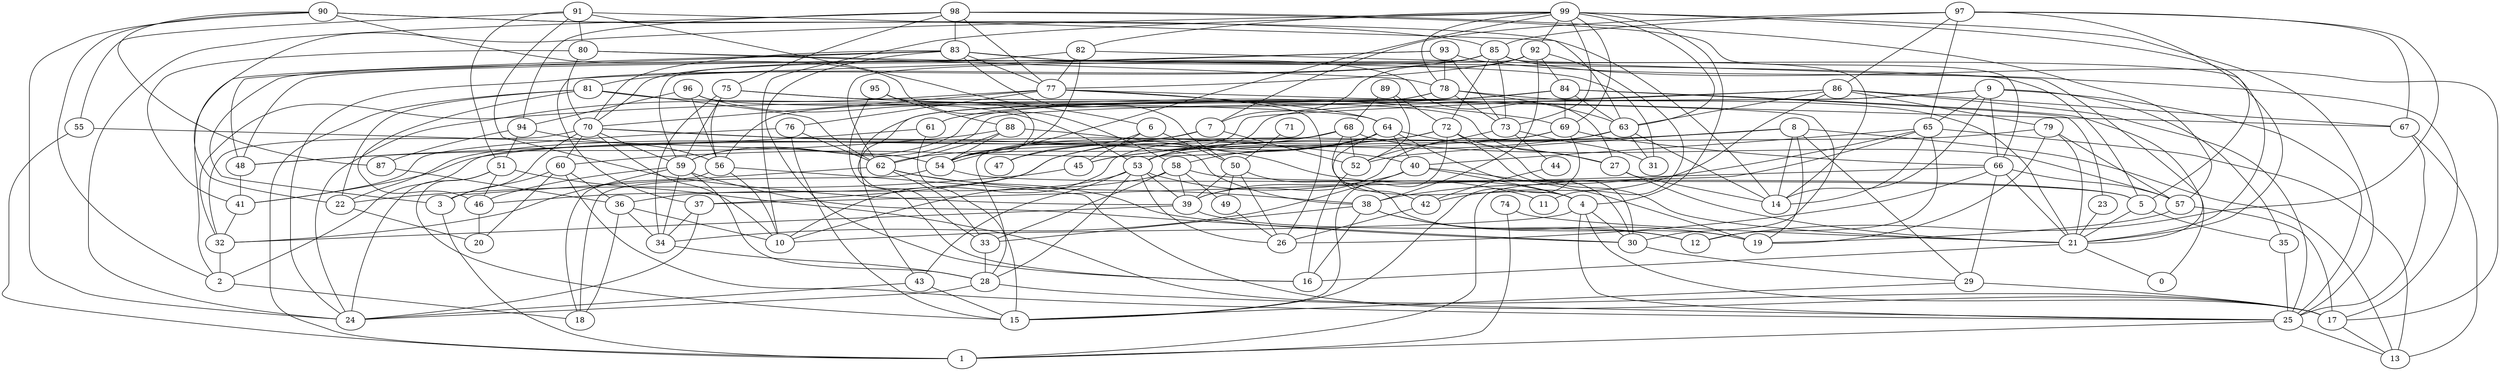 digraph GG_graph {

subgraph G_graph {
edge [color = black]
"36" -> "34" [dir = none]
"97" -> "21" [dir = none]
"93" -> "73" [dir = none]
"51" -> "24" [dir = none]
"35" -> "25" [dir = none]
"8" -> "29" [dir = none]
"8" -> "19" [dir = none]
"91" -> "55" [dir = none]
"91" -> "39" [dir = none]
"42" -> "26" [dir = none]
"34" -> "28" [dir = none]
"9" -> "53" [dir = none]
"9" -> "65" [dir = none]
"6" -> "47" [dir = none]
"6" -> "50" [dir = none]
"39" -> "32" [dir = none]
"80" -> "5" [dir = none]
"80" -> "41" [dir = none]
"80" -> "70" [dir = none]
"73" -> "44" [dir = none]
"92" -> "11" [dir = none]
"92" -> "38" [dir = none]
"71" -> "50" [dir = none]
"54" -> "18" [dir = none]
"70" -> "59" [dir = none]
"70" -> "3" [dir = none]
"70" -> "38" [dir = none]
"70" -> "60" [dir = none]
"70" -> "40" [dir = none]
"77" -> "24" [dir = none]
"77" -> "70" [dir = none]
"83" -> "16" [dir = none]
"83" -> "50" [dir = none]
"83" -> "48" [dir = none]
"83" -> "27" [dir = none]
"83" -> "77" [dir = none]
"40" -> "19" [dir = none]
"40" -> "39" [dir = none]
"40" -> "34" [dir = none]
"40" -> "4" [dir = none]
"75" -> "56" [dir = none]
"75" -> "30" [dir = none]
"7" -> "22" [dir = none]
"65" -> "13" [dir = none]
"65" -> "12" [dir = none]
"65" -> "1" [dir = none]
"65" -> "40" [dir = none]
"72" -> "21" [dir = none]
"61" -> "15" [dir = none]
"59" -> "46" [dir = none]
"50" -> "49" [dir = none]
"82" -> "54" [dir = none]
"82" -> "77" [dir = none]
"98" -> "57" [dir = none]
"98" -> "94" [dir = none]
"98" -> "75" [dir = none]
"89" -> "68" [dir = none]
"21" -> "0" [dir = none]
"4" -> "25" [dir = none]
"4" -> "30" [dir = none]
"99" -> "78" [dir = none]
"99" -> "22" [dir = none]
"99" -> "10" [dir = none]
"99" -> "63" [dir = none]
"99" -> "4" [dir = none]
"84" -> "23" [dir = none]
"84" -> "43" [dir = none]
"58" -> "49" [dir = none]
"63" -> "45" [dir = none]
"63" -> "31" [dir = none]
"43" -> "15" [dir = none]
"96" -> "27" [dir = none]
"94" -> "87" [dir = none]
"86" -> "79" [dir = none]
"86" -> "42" [dir = none]
"86" -> "67" [dir = none]
"86" -> "54" [dir = none]
"62" -> "33" [dir = none]
"64" -> "27" [dir = none]
"76" -> "15" [dir = none]
"76" -> "62" [dir = none]
"76" -> "41" [dir = none]
"90" -> "14" [dir = none]
"90" -> "58" [dir = none]
"85" -> "17" [dir = none]
"85" -> "73" [dir = none]
"85" -> "72" [dir = none]
"85" -> "70" [dir = none]
"81" -> "62" [dir = none]
"95" -> "88" [dir = none]
"95" -> "54" [dir = none]
"69" -> "66" [dir = none]
"69" -> "41" [dir = none]
"37" -> "24" [dir = none]
"46" -> "20" [dir = none]
"68" -> "52" [dir = none]
"68" -> "2" [dir = none]
"68" -> "28" [dir = none]
"74" -> "1" [dir = none]
"59" -> "34" [dir = none]
"9" -> "25" [dir = none]
"41" -> "32" [dir = none]
"82" -> "21" [dir = none]
"55" -> "1" [dir = none]
"69" -> "10" [dir = none]
"29" -> "17" [dir = none]
"97" -> "85" [dir = none]
"75" -> "34" [dir = none]
"22" -> "20" [dir = none]
"58" -> "5" [dir = none]
"5" -> "35" [dir = none]
"27" -> "21" [dir = none]
"5" -> "21" [dir = none]
"53" -> "39" [dir = none]
"86" -> "25" [dir = none]
"66" -> "29" [dir = none]
"83" -> "31" [dir = none]
"50" -> "26" [dir = none]
"98" -> "66" [dir = none]
"78" -> "56" [dir = none]
"92" -> "84" [dir = none]
"85" -> "62" [dir = none]
"60" -> "36" [dir = none]
"81" -> "22" [dir = none]
"85" -> "21" [dir = none]
"38" -> "12" [dir = none]
"77" -> "64" [dir = none]
"54" -> "5" [dir = none]
"96" -> "53" [dir = none]
"83" -> "2" [dir = none]
"58" -> "33" [dir = none]
"45" -> "22" [dir = none]
"91" -> "80" [dir = none]
"75" -> "59" [dir = none]
"69" -> "15" [dir = none]
"96" -> "94" [dir = none]
"9" -> "14" [dir = none]
"90" -> "24" [dir = none]
"32" -> "2" [dir = none]
"72" -> "30" [dir = none]
"68" -> "4" [dir = none]
"60" -> "20" [dir = none]
"51" -> "15" [dir = none]
"92" -> "59" [dir = none]
"85" -> "81" [dir = none]
"83" -> "70" [dir = none]
"98" -> "24" [dir = none]
"79" -> "53" [dir = none]
"78" -> "21" [dir = none]
"72" -> "60" [dir = none]
"77" -> "67" [dir = none]
"68" -> "53" [dir = none]
"60" -> "3" [dir = none]
"64" -> "58" [dir = none]
"39" -> "12" [dir = none]
"94" -> "51" [dir = none]
"62" -> "3" [dir = none]
"78" -> "63" [dir = none]
"88" -> "62" [dir = none]
"23" -> "21" [dir = none]
"70" -> "10" [dir = none]
"93" -> "48" [dir = none]
"55" -> "54" [dir = none]
"88" -> "54" [dir = none]
"53" -> "26" [dir = none]
"67" -> "13" [dir = none]
"28" -> "24" [dir = none]
"64" -> "42" [dir = none]
"38" -> "19" [dir = none]
"93" -> "37" [dir = none]
"88" -> "4" [dir = none]
"2" -> "18" [dir = none]
"91" -> "51" [dir = none]
"96" -> "56" [dir = none]
"99" -> "73" [dir = none]
"87" -> "36" [dir = none]
"53" -> "43" [dir = none]
"72" -> "15" [dir = none]
"33" -> "28" [dir = none]
"58" -> "36" [dir = none]
"81" -> "1" [dir = none]
"52" -> "16" [dir = none]
"62" -> "30" [dir = none]
"97" -> "12" [dir = none]
"8" -> "62" [dir = none]
"73" -> "52" [dir = none]
"56" -> "17" [dir = none]
"7" -> "54" [dir = none]
"25" -> "13" [dir = none]
"36" -> "10" [dir = none]
"64" -> "30" [dir = none]
"58" -> "39" [dir = none]
"90" -> "87" [dir = none]
"38" -> "16" [dir = none]
"85" -> "24" [dir = none]
"81" -> "64" [dir = none]
"66" -> "21" [dir = none]
"25" -> "1" [dir = none]
"79" -> "21" [dir = none]
"3" -> "1" [dir = none]
"63" -> "14" [dir = none]
"93" -> "78" [dir = none]
"65" -> "38" [dir = none]
"84" -> "32" [dir = none]
"9" -> "66" [dir = none]
"8" -> "45" [dir = none]
"90" -> "85" [dir = none]
"57" -> "19" [dir = none]
"98" -> "77" [dir = none]
"6" -> "45" [dir = none]
"72" -> "46" [dir = none]
"97" -> "86" [dir = none]
"53" -> "10" [dir = none]
"56" -> "18" [dir = none]
"62" -> "38" [dir = none]
"95" -> "16" [dir = none]
"86" -> "63" [dir = none]
"91" -> "6" [dir = none]
"99" -> "92" [dir = none]
"36" -> "18" [dir = none]
"84" -> "0" [dir = none]
"86" -> "59" [dir = none]
"78" -> "73" [dir = none]
"97" -> "7" [dir = none]
"99" -> "5" [dir = none]
"51" -> "46" [dir = none]
"28" -> "25" [dir = none]
"99" -> "25" [dir = none]
"61" -> "48" [dir = none]
"4" -> "17" [dir = none]
"84" -> "69" [dir = none]
"92" -> "77" [dir = none]
"89" -> "72" [dir = none]
"17" -> "13" [dir = none]
"77" -> "76" [dir = none]
"63" -> "39" [dir = none]
"79" -> "57" [dir = none]
"97" -> "67" [dir = none]
"77" -> "26" [dir = none]
"82" -> "3" [dir = none]
"59" -> "32" [dir = none]
"48" -> "41" [dir = none]
"64" -> "47" [dir = none]
"94" -> "56" [dir = none]
"8" -> "13" [dir = none]
"74" -> "21" [dir = none]
"79" -> "19" [dir = none]
"84" -> "61" [dir = none]
"29" -> "15" [dir = none]
"50" -> "39" [dir = none]
"67" -> "25" [dir = none]
"21" -> "16" [dir = none]
"9" -> "59" [dir = none]
"4" -> "10" [dir = none]
"65" -> "14" [dir = none]
"51" -> "17" [dir = none]
"92" -> "7" [dir = none]
"70" -> "32" [dir = none]
"43" -> "24" [dir = none]
"98" -> "83" [dir = none]
"93" -> "17" [dir = none]
"89" -> "52" [dir = none]
"59" -> "28" [dir = none]
"64" -> "40" [dir = none]
"7" -> "52" [dir = none]
"91" -> "63" [dir = none]
"60" -> "25" [dir = none]
"99" -> "69" [dir = none]
"53" -> "28" [dir = none]
"37" -> "34" [dir = none]
"56" -> "10" [dir = none]
"27" -> "14" [dir = none]
"49" -> "26" [dir = none]
"66" -> "37" [dir = none]
"8" -> "14" [dir = none]
"99" -> "82" [dir = none]
"9" -> "35" [dir = none]
"44" -> "42" [dir = none]
"99" -> "54" [dir = none]
"75" -> "69" [dir = none]
"66" -> "57" [dir = none]
"80" -> "78" [dir = none]
"8" -> "52" [dir = none]
"88" -> "48" [dir = none]
"81" -> "46" [dir = none]
"64" -> "37" [dir = none]
"97" -> "65" [dir = none]
"90" -> "2" [dir = none]
"73" -> "31" [dir = none]
"38" -> "33" [dir = none]
"66" -> "26" [dir = none]
"30" -> "29" [dir = none]
"53" -> "11" [dir = none]
"78" -> "33" [dir = none]
"57" -> "17" [dir = none]
"59" -> "30" [dir = none]
"84" -> "63" [dir = none]
"50" -> "19" [dir = none]
"85" -> "14" [dir = none]
"68" -> "57" [dir = none]
}

}
